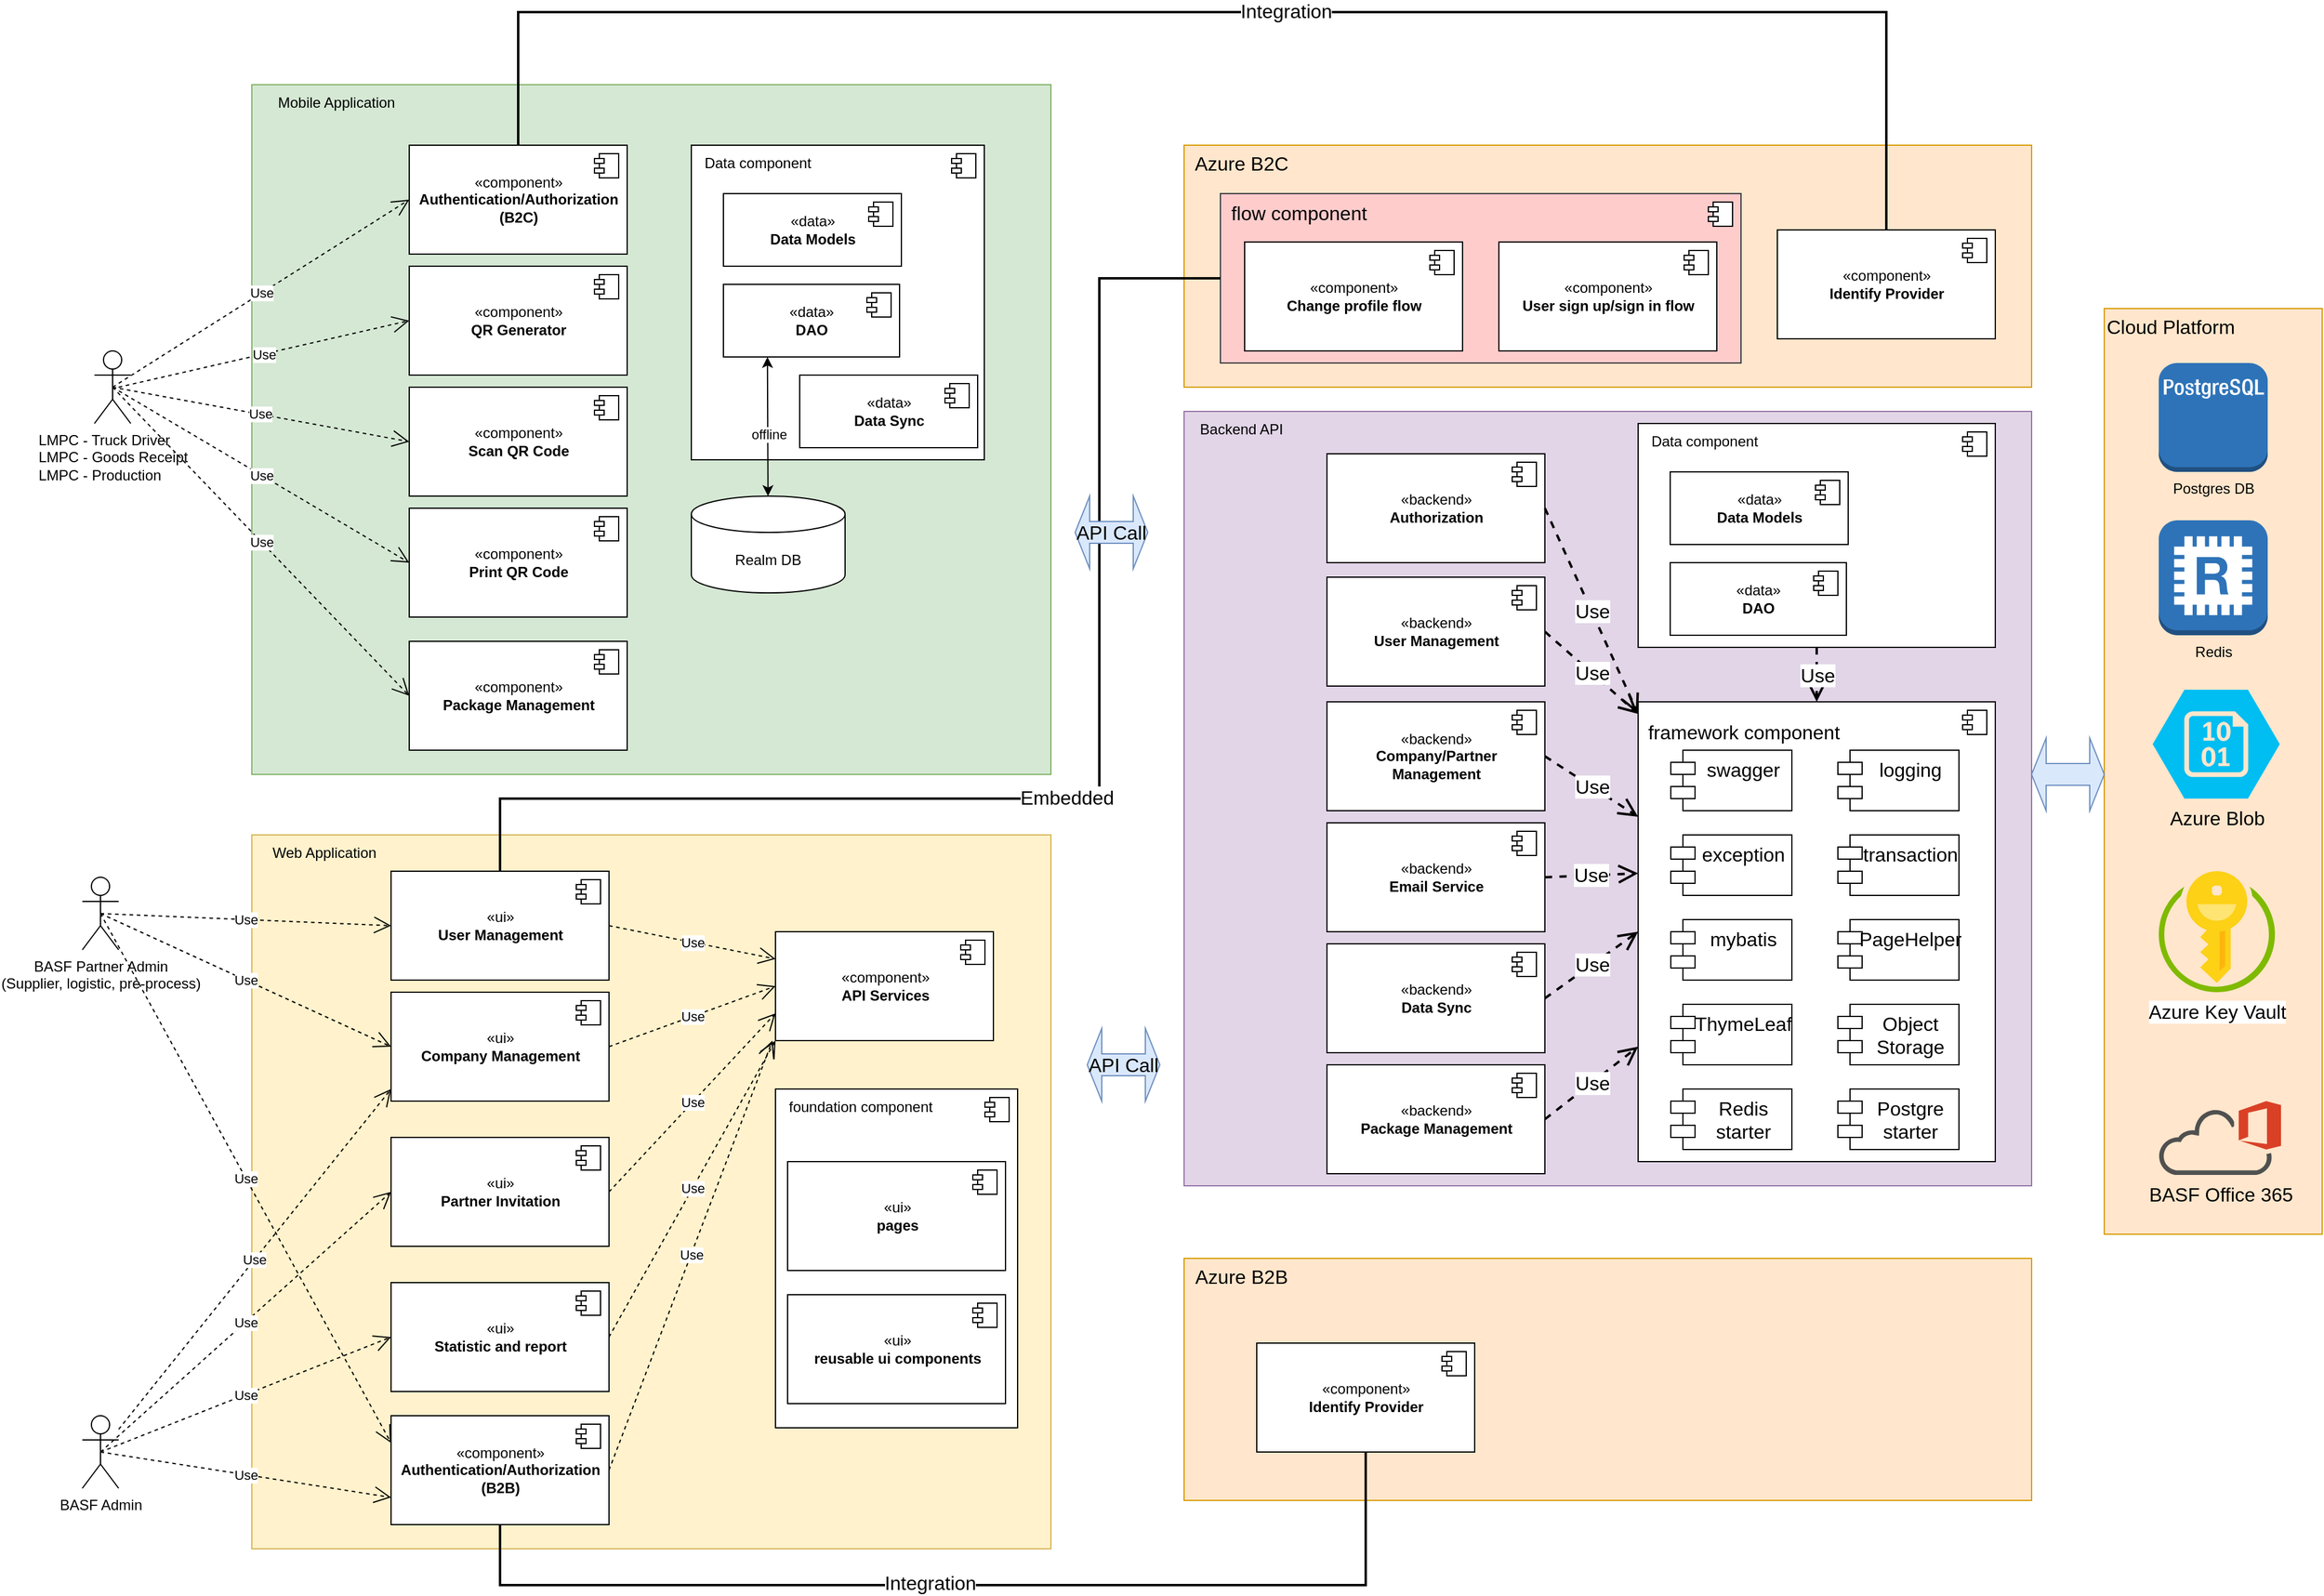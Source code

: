 <mxfile version="21.6.9" type="github">
  <diagram id="KEHP5pmjJlhnKJyXC9Jy" name="Page-1">
    <mxGraphModel dx="4148" dy="2202" grid="1" gridSize="10" guides="1" tooltips="1" connect="1" arrows="1" fold="1" page="1" pageScale="1" pageWidth="850" pageHeight="1100" math="0" shadow="0">
      <root>
        <mxCell id="0" />
        <mxCell id="1" parent="0" />
        <mxCell id="ztzkhqZgpPjDbpLTwm-F-112" value="" style="rounded=0;whiteSpace=wrap;html=1;fillColor=#ffe6cc;strokeColor=#d79b00;" parent="1" vertex="1">
          <mxGeometry x="50" y="-900" width="700" height="200" as="geometry" />
        </mxCell>
        <mxCell id="ztzkhqZgpPjDbpLTwm-F-166" value="" style="html=1;dropTarget=0;fontSize=16;fillColor=#ffcccc;strokeColor=#36393d;" parent="1" vertex="1">
          <mxGeometry x="80" y="-860" width="430" height="140" as="geometry" />
        </mxCell>
        <mxCell id="ztzkhqZgpPjDbpLTwm-F-167" value="" style="shape=module;jettyWidth=8;jettyHeight=4;fontSize=16;" parent="ztzkhqZgpPjDbpLTwm-F-166" vertex="1">
          <mxGeometry x="1" width="20" height="20" relative="1" as="geometry">
            <mxPoint x="-27" y="7" as="offset" />
          </mxGeometry>
        </mxCell>
        <mxCell id="ztzkhqZgpPjDbpLTwm-F-27" value="" style="rounded=0;whiteSpace=wrap;html=1;fillColor=#fff2cc;strokeColor=#d6b656;" parent="1" vertex="1">
          <mxGeometry x="-720" y="-330" width="660" height="590" as="geometry" />
        </mxCell>
        <mxCell id="ztzkhqZgpPjDbpLTwm-F-1" value="BASF Partner Admin&lt;br&gt;(Supplier, logistic, pre-process)" style="shape=umlActor;verticalLabelPosition=bottom;verticalAlign=top;html=1;outlineConnect=0;" parent="1" vertex="1">
          <mxGeometry x="-860" y="-295" width="30" height="60" as="geometry" />
        </mxCell>
        <mxCell id="ztzkhqZgpPjDbpLTwm-F-2" value="BASF Admin" style="shape=umlActor;verticalLabelPosition=bottom;verticalAlign=top;html=1;outlineConnect=0;" parent="1" vertex="1">
          <mxGeometry x="-860" y="150" width="30" height="60" as="geometry" />
        </mxCell>
        <mxCell id="ztzkhqZgpPjDbpLTwm-F-13" value="Use" style="endArrow=open;endSize=12;dashed=1;html=1;rounded=0;entryX=0;entryY=0.25;entryDx=0;entryDy=0;exitX=0.5;exitY=0.5;exitDx=0;exitDy=0;exitPerimeter=0;" parent="1" source="ztzkhqZgpPjDbpLTwm-F-1" target="ztzkhqZgpPjDbpLTwm-F-9" edge="1">
          <mxGeometry width="160" relative="1" as="geometry">
            <mxPoint x="-810" y="-10" as="sourcePoint" />
            <mxPoint x="-650" y="-10" as="targetPoint" />
          </mxGeometry>
        </mxCell>
        <mxCell id="ztzkhqZgpPjDbpLTwm-F-15" value="Use" style="endArrow=open;endSize=12;dashed=1;html=1;rounded=0;entryX=0;entryY=0.75;entryDx=0;entryDy=0;exitX=0.5;exitY=0.5;exitDx=0;exitDy=0;exitPerimeter=0;" parent="1" source="ztzkhqZgpPjDbpLTwm-F-2" target="ztzkhqZgpPjDbpLTwm-F-9" edge="1">
          <mxGeometry width="160" relative="1" as="geometry">
            <mxPoint x="-780" y="20" as="sourcePoint" />
            <mxPoint x="-575" y="162.5" as="targetPoint" />
          </mxGeometry>
        </mxCell>
        <mxCell id="ztzkhqZgpPjDbpLTwm-F-17" value="«ui»&lt;br&gt;&lt;b&gt;Company Management&lt;/b&gt;" style="html=1;dropTarget=0;" parent="1" vertex="1">
          <mxGeometry x="-605" y="-200" width="180" height="90" as="geometry" />
        </mxCell>
        <mxCell id="ztzkhqZgpPjDbpLTwm-F-18" value="" style="shape=module;jettyWidth=8;jettyHeight=4;" parent="ztzkhqZgpPjDbpLTwm-F-17" vertex="1">
          <mxGeometry x="1" width="20" height="20" relative="1" as="geometry">
            <mxPoint x="-27" y="7" as="offset" />
          </mxGeometry>
        </mxCell>
        <mxCell id="ztzkhqZgpPjDbpLTwm-F-19" value="«ui»&lt;br&gt;&lt;b&gt;User Management&lt;/b&gt;" style="html=1;dropTarget=0;" parent="1" vertex="1">
          <mxGeometry x="-605" y="-300" width="180" height="90" as="geometry" />
        </mxCell>
        <mxCell id="ztzkhqZgpPjDbpLTwm-F-20" value="" style="shape=module;jettyWidth=8;jettyHeight=4;" parent="ztzkhqZgpPjDbpLTwm-F-19" vertex="1">
          <mxGeometry x="1" width="20" height="20" relative="1" as="geometry">
            <mxPoint x="-27" y="7" as="offset" />
          </mxGeometry>
        </mxCell>
        <mxCell id="ztzkhqZgpPjDbpLTwm-F-21" value="«ui»&lt;br&gt;&lt;b&gt;Partner Invitation&lt;/b&gt;" style="html=1;dropTarget=0;" parent="1" vertex="1">
          <mxGeometry x="-605" y="-80" width="180" height="90" as="geometry" />
        </mxCell>
        <mxCell id="ztzkhqZgpPjDbpLTwm-F-22" value="" style="shape=module;jettyWidth=8;jettyHeight=4;" parent="ztzkhqZgpPjDbpLTwm-F-21" vertex="1">
          <mxGeometry x="1" width="20" height="20" relative="1" as="geometry">
            <mxPoint x="-27" y="7" as="offset" />
          </mxGeometry>
        </mxCell>
        <mxCell id="ztzkhqZgpPjDbpLTwm-F-23" value="«ui»&lt;br&gt;&lt;b&gt;Statistic and report&lt;/b&gt;" style="html=1;dropTarget=0;" parent="1" vertex="1">
          <mxGeometry x="-605" y="40" width="180" height="90" as="geometry" />
        </mxCell>
        <mxCell id="ztzkhqZgpPjDbpLTwm-F-24" value="" style="shape=module;jettyWidth=8;jettyHeight=4;" parent="ztzkhqZgpPjDbpLTwm-F-23" vertex="1">
          <mxGeometry x="1" width="20" height="20" relative="1" as="geometry">
            <mxPoint x="-27" y="7" as="offset" />
          </mxGeometry>
        </mxCell>
        <mxCell id="ztzkhqZgpPjDbpLTwm-F-28" value="«component»&lt;br&gt;&lt;b&gt;API Services&lt;/b&gt;" style="html=1;dropTarget=0;" parent="1" vertex="1">
          <mxGeometry x="-287.5" y="-250" width="180" height="90" as="geometry" />
        </mxCell>
        <mxCell id="ztzkhqZgpPjDbpLTwm-F-29" value="" style="shape=module;jettyWidth=8;jettyHeight=4;" parent="ztzkhqZgpPjDbpLTwm-F-28" vertex="1">
          <mxGeometry x="1" width="20" height="20" relative="1" as="geometry">
            <mxPoint x="-27" y="7" as="offset" />
          </mxGeometry>
        </mxCell>
        <mxCell id="ztzkhqZgpPjDbpLTwm-F-33" value="Use" style="endArrow=open;endSize=12;dashed=1;html=1;rounded=0;exitX=1;exitY=0.5;exitDx=0;exitDy=0;entryX=0;entryY=0.5;entryDx=0;entryDy=0;" parent="1" source="ztzkhqZgpPjDbpLTwm-F-17" target="ztzkhqZgpPjDbpLTwm-F-28" edge="1">
          <mxGeometry width="160" relative="1" as="geometry">
            <mxPoint x="-210" y="-50" as="sourcePoint" />
            <mxPoint x="-50" y="-50" as="targetPoint" />
          </mxGeometry>
        </mxCell>
        <mxCell id="ztzkhqZgpPjDbpLTwm-F-34" value="Use" style="endArrow=open;endSize=12;dashed=1;html=1;rounded=0;entryX=0;entryY=0.25;entryDx=0;entryDy=0;exitX=1;exitY=0.5;exitDx=0;exitDy=0;" parent="1" source="ztzkhqZgpPjDbpLTwm-F-19" target="ztzkhqZgpPjDbpLTwm-F-28" edge="1">
          <mxGeometry width="160" relative="1" as="geometry">
            <mxPoint x="-270" y="-60" as="sourcePoint" />
            <mxPoint x="-110" y="-60" as="targetPoint" />
          </mxGeometry>
        </mxCell>
        <mxCell id="ztzkhqZgpPjDbpLTwm-F-35" value="Use" style="endArrow=open;endSize=12;dashed=1;html=1;rounded=0;entryX=0;entryY=0.75;entryDx=0;entryDy=0;exitX=1;exitY=0.5;exitDx=0;exitDy=0;" parent="1" source="ztzkhqZgpPjDbpLTwm-F-21" target="ztzkhqZgpPjDbpLTwm-F-28" edge="1">
          <mxGeometry width="160" relative="1" as="geometry">
            <mxPoint x="-210" y="-50" as="sourcePoint" />
            <mxPoint x="-50" y="-50" as="targetPoint" />
          </mxGeometry>
        </mxCell>
        <mxCell id="ztzkhqZgpPjDbpLTwm-F-36" value="Use" style="endArrow=open;endSize=12;dashed=1;html=1;rounded=0;entryX=0;entryY=1;entryDx=0;entryDy=0;exitX=1;exitY=0.5;exitDx=0;exitDy=0;" parent="1" source="ztzkhqZgpPjDbpLTwm-F-23" target="ztzkhqZgpPjDbpLTwm-F-28" edge="1">
          <mxGeometry width="160" relative="1" as="geometry">
            <mxPoint x="-210" y="-50" as="sourcePoint" />
            <mxPoint x="-50" y="-50" as="targetPoint" />
          </mxGeometry>
        </mxCell>
        <mxCell id="ztzkhqZgpPjDbpLTwm-F-37" value="Use" style="endArrow=open;endSize=12;dashed=1;html=1;rounded=0;entryX=0;entryY=0.5;entryDx=0;entryDy=0;exitX=0.5;exitY=0.5;exitDx=0;exitDy=0;exitPerimeter=0;" parent="1" source="ztzkhqZgpPjDbpLTwm-F-1" target="ztzkhqZgpPjDbpLTwm-F-17" edge="1">
          <mxGeometry width="160" relative="1" as="geometry">
            <mxPoint x="-400" y="-50" as="sourcePoint" />
            <mxPoint x="-240" y="-50" as="targetPoint" />
          </mxGeometry>
        </mxCell>
        <mxCell id="ztzkhqZgpPjDbpLTwm-F-38" value="Use" style="endArrow=open;endSize=12;dashed=1;html=1;rounded=0;entryX=0;entryY=0.5;entryDx=0;entryDy=0;exitX=0.5;exitY=0.5;exitDx=0;exitDy=0;exitPerimeter=0;" parent="1" source="ztzkhqZgpPjDbpLTwm-F-1" target="ztzkhqZgpPjDbpLTwm-F-19" edge="1">
          <mxGeometry width="160" relative="1" as="geometry">
            <mxPoint x="-400" y="-50" as="sourcePoint" />
            <mxPoint x="-240" y="-50" as="targetPoint" />
          </mxGeometry>
        </mxCell>
        <mxCell id="ztzkhqZgpPjDbpLTwm-F-39" value="Use" style="endArrow=open;endSize=12;dashed=1;html=1;rounded=0;entryX=0;entryY=0.889;entryDx=0;entryDy=0;entryPerimeter=0;" parent="1" source="ztzkhqZgpPjDbpLTwm-F-2" target="ztzkhqZgpPjDbpLTwm-F-17" edge="1">
          <mxGeometry width="160" relative="1" as="geometry">
            <mxPoint x="-400" y="-50" as="sourcePoint" />
            <mxPoint x="-240" y="-50" as="targetPoint" />
          </mxGeometry>
        </mxCell>
        <mxCell id="ztzkhqZgpPjDbpLTwm-F-41" value="Use" style="endArrow=open;endSize=12;dashed=1;html=1;rounded=0;entryX=0;entryY=0.5;entryDx=0;entryDy=0;exitX=0.5;exitY=0.5;exitDx=0;exitDy=0;exitPerimeter=0;" parent="1" source="ztzkhqZgpPjDbpLTwm-F-2" target="ztzkhqZgpPjDbpLTwm-F-21" edge="1">
          <mxGeometry width="160" relative="1" as="geometry">
            <mxPoint x="-400" y="-50" as="sourcePoint" />
            <mxPoint x="-240" y="-50" as="targetPoint" />
          </mxGeometry>
        </mxCell>
        <mxCell id="ztzkhqZgpPjDbpLTwm-F-42" value="Use" style="endArrow=open;endSize=12;dashed=1;html=1;rounded=0;entryX=0;entryY=0.5;entryDx=0;entryDy=0;exitX=0.5;exitY=0.5;exitDx=0;exitDy=0;exitPerimeter=0;" parent="1" source="ztzkhqZgpPjDbpLTwm-F-2" target="ztzkhqZgpPjDbpLTwm-F-23" edge="1">
          <mxGeometry width="160" relative="1" as="geometry">
            <mxPoint x="-400" y="-50" as="sourcePoint" />
            <mxPoint x="-240" y="-50" as="targetPoint" />
          </mxGeometry>
        </mxCell>
        <mxCell id="ztzkhqZgpPjDbpLTwm-F-43" value="Web Application" style="text;html=1;strokeColor=none;fillColor=none;align=center;verticalAlign=middle;whiteSpace=wrap;rounded=0;" parent="1" vertex="1">
          <mxGeometry x="-720" y="-330" width="120" height="30" as="geometry" />
        </mxCell>
        <mxCell id="ztzkhqZgpPjDbpLTwm-F-9" value="«component»&lt;br&gt;&lt;b&gt;Authentication/Authorization&lt;br&gt;(B2B)&lt;br&gt;&lt;/b&gt;" style="html=1;dropTarget=0;" parent="1" vertex="1">
          <mxGeometry x="-605" y="150" width="180" height="90" as="geometry" />
        </mxCell>
        <mxCell id="ztzkhqZgpPjDbpLTwm-F-10" value="" style="shape=module;jettyWidth=8;jettyHeight=4;" parent="ztzkhqZgpPjDbpLTwm-F-9" vertex="1">
          <mxGeometry x="1" width="20" height="20" relative="1" as="geometry">
            <mxPoint x="-27" y="7" as="offset" />
          </mxGeometry>
        </mxCell>
        <mxCell id="ztzkhqZgpPjDbpLTwm-F-46" value="Use" style="endArrow=open;endSize=12;dashed=1;html=1;rounded=0;exitX=1;exitY=0.5;exitDx=0;exitDy=0;" parent="1" source="ztzkhqZgpPjDbpLTwm-F-9" edge="1">
          <mxGeometry width="160" relative="1" as="geometry">
            <mxPoint x="-405" y="-125" as="sourcePoint" />
            <mxPoint x="-290" y="-160" as="targetPoint" />
          </mxGeometry>
        </mxCell>
        <mxCell id="ztzkhqZgpPjDbpLTwm-F-47" value="" style="html=1;dropTarget=0;" parent="1" vertex="1">
          <mxGeometry x="-287.5" y="-120" width="200" height="280" as="geometry" />
        </mxCell>
        <mxCell id="ztzkhqZgpPjDbpLTwm-F-48" value="" style="shape=module;jettyWidth=8;jettyHeight=4;" parent="ztzkhqZgpPjDbpLTwm-F-47" vertex="1">
          <mxGeometry x="1" width="20" height="20" relative="1" as="geometry">
            <mxPoint x="-27" y="7" as="offset" />
          </mxGeometry>
        </mxCell>
        <mxCell id="ztzkhqZgpPjDbpLTwm-F-51" value="«ui»&lt;br&gt;&lt;b&gt;pages&lt;/b&gt;" style="html=1;dropTarget=0;" parent="1" vertex="1">
          <mxGeometry x="-277.5" y="-60" width="180" height="90" as="geometry" />
        </mxCell>
        <mxCell id="ztzkhqZgpPjDbpLTwm-F-52" value="" style="shape=module;jettyWidth=8;jettyHeight=4;" parent="ztzkhqZgpPjDbpLTwm-F-51" vertex="1">
          <mxGeometry x="1" width="20" height="20" relative="1" as="geometry">
            <mxPoint x="-27" y="7" as="offset" />
          </mxGeometry>
        </mxCell>
        <mxCell id="ztzkhqZgpPjDbpLTwm-F-53" value="«ui»&lt;br&gt;&lt;b&gt;reusable ui components&lt;/b&gt;" style="html=1;dropTarget=0;" parent="1" vertex="1">
          <mxGeometry x="-277.5" y="50" width="180" height="90" as="geometry" />
        </mxCell>
        <mxCell id="ztzkhqZgpPjDbpLTwm-F-54" value="" style="shape=module;jettyWidth=8;jettyHeight=4;" parent="ztzkhqZgpPjDbpLTwm-F-53" vertex="1">
          <mxGeometry x="1" width="20" height="20" relative="1" as="geometry">
            <mxPoint x="-27" y="7" as="offset" />
          </mxGeometry>
        </mxCell>
        <mxCell id="ztzkhqZgpPjDbpLTwm-F-55" value="&lt;div style=&quot;border-color: var(--border-color); text-align: left;&quot;&gt;LMPC - Truck Driver&lt;/div&gt;&lt;div style=&quot;border-color: var(--border-color); text-align: left;&quot;&gt;LMPC - Goods Receipt&lt;/div&gt;&lt;div style=&quot;border-color: var(--border-color); text-align: left;&quot;&gt;LMPC - Production&lt;/div&gt;" style="shape=umlActor;verticalLabelPosition=bottom;verticalAlign=top;html=1;" parent="1" vertex="1">
          <mxGeometry x="-850" y="-730" width="30" height="60" as="geometry" />
        </mxCell>
        <mxCell id="ztzkhqZgpPjDbpLTwm-F-56" value="" style="rounded=0;whiteSpace=wrap;html=1;fillColor=#d5e8d4;strokeColor=#82b366;" parent="1" vertex="1">
          <mxGeometry x="-720" y="-950" width="660" height="570" as="geometry" />
        </mxCell>
        <mxCell id="ztzkhqZgpPjDbpLTwm-F-57" value="Mobile Application" style="text;html=1;strokeColor=none;fillColor=none;align=center;verticalAlign=middle;whiteSpace=wrap;rounded=0;" parent="1" vertex="1">
          <mxGeometry x="-710" y="-950" width="120" height="30" as="geometry" />
        </mxCell>
        <mxCell id="ztzkhqZgpPjDbpLTwm-F-60" value="«component»&lt;br&gt;&lt;b&gt;Authentication/Authorization&lt;br&gt;(B2C)&lt;br&gt;&lt;/b&gt;" style="html=1;dropTarget=0;" parent="1" vertex="1">
          <mxGeometry x="-590" y="-900" width="180" height="90" as="geometry" />
        </mxCell>
        <mxCell id="ztzkhqZgpPjDbpLTwm-F-61" value="" style="shape=module;jettyWidth=8;jettyHeight=4;" parent="ztzkhqZgpPjDbpLTwm-F-60" vertex="1">
          <mxGeometry x="1" width="20" height="20" relative="1" as="geometry">
            <mxPoint x="-27" y="7" as="offset" />
          </mxGeometry>
        </mxCell>
        <mxCell id="ztzkhqZgpPjDbpLTwm-F-62" value="«component»&lt;br&gt;&lt;b&gt;QR Generator&lt;/b&gt;" style="html=1;dropTarget=0;" parent="1" vertex="1">
          <mxGeometry x="-590" y="-800" width="180" height="90" as="geometry" />
        </mxCell>
        <mxCell id="ztzkhqZgpPjDbpLTwm-F-63" value="" style="shape=module;jettyWidth=8;jettyHeight=4;" parent="ztzkhqZgpPjDbpLTwm-F-62" vertex="1">
          <mxGeometry x="1" width="20" height="20" relative="1" as="geometry">
            <mxPoint x="-27" y="7" as="offset" />
          </mxGeometry>
        </mxCell>
        <mxCell id="ztzkhqZgpPjDbpLTwm-F-64" value="«component»&lt;br&gt;&lt;b&gt;Scan QR Code&lt;/b&gt;" style="html=1;dropTarget=0;" parent="1" vertex="1">
          <mxGeometry x="-590" y="-700" width="180" height="90" as="geometry" />
        </mxCell>
        <mxCell id="ztzkhqZgpPjDbpLTwm-F-65" value="" style="shape=module;jettyWidth=8;jettyHeight=4;" parent="ztzkhqZgpPjDbpLTwm-F-64" vertex="1">
          <mxGeometry x="1" width="20" height="20" relative="1" as="geometry">
            <mxPoint x="-27" y="7" as="offset" />
          </mxGeometry>
        </mxCell>
        <mxCell id="ztzkhqZgpPjDbpLTwm-F-66" value="«component»&lt;br&gt;&lt;b&gt;Print QR Code&lt;/b&gt;" style="html=1;dropTarget=0;" parent="1" vertex="1">
          <mxGeometry x="-590" y="-600" width="180" height="90" as="geometry" />
        </mxCell>
        <mxCell id="ztzkhqZgpPjDbpLTwm-F-67" value="" style="shape=module;jettyWidth=8;jettyHeight=4;" parent="ztzkhqZgpPjDbpLTwm-F-66" vertex="1">
          <mxGeometry x="1" width="20" height="20" relative="1" as="geometry">
            <mxPoint x="-27" y="7" as="offset" />
          </mxGeometry>
        </mxCell>
        <mxCell id="ztzkhqZgpPjDbpLTwm-F-68" value="" style="html=1;dropTarget=0;" parent="1" vertex="1">
          <mxGeometry x="-357" y="-900" width="242" height="260" as="geometry" />
        </mxCell>
        <mxCell id="ztzkhqZgpPjDbpLTwm-F-69" value="" style="shape=module;jettyWidth=8;jettyHeight=4;" parent="ztzkhqZgpPjDbpLTwm-F-68" vertex="1">
          <mxGeometry x="1" width="20" height="20" relative="1" as="geometry">
            <mxPoint x="-27" y="7" as="offset" />
          </mxGeometry>
        </mxCell>
        <mxCell id="ztzkhqZgpPjDbpLTwm-F-70" value="«data»&lt;br&gt;&lt;b&gt;Data Models&lt;/b&gt;" style="html=1;dropTarget=0;" parent="1" vertex="1">
          <mxGeometry x="-330.5" y="-860" width="147" height="60" as="geometry" />
        </mxCell>
        <mxCell id="ztzkhqZgpPjDbpLTwm-F-71" value="" style="shape=module;jettyWidth=8;jettyHeight=4;" parent="ztzkhqZgpPjDbpLTwm-F-70" vertex="1">
          <mxGeometry x="1" width="20" height="20" relative="1" as="geometry">
            <mxPoint x="-27" y="7" as="offset" />
          </mxGeometry>
        </mxCell>
        <mxCell id="ztzkhqZgpPjDbpLTwm-F-72" value="«data»&lt;br&gt;&lt;b&gt;DAO&lt;/b&gt;" style="html=1;dropTarget=0;" parent="1" vertex="1">
          <mxGeometry x="-330.5" y="-785" width="145.5" height="60" as="geometry" />
        </mxCell>
        <mxCell id="ztzkhqZgpPjDbpLTwm-F-73" value="" style="shape=module;jettyWidth=8;jettyHeight=4;" parent="ztzkhqZgpPjDbpLTwm-F-72" vertex="1">
          <mxGeometry x="1" width="20" height="20" relative="1" as="geometry">
            <mxPoint x="-27" y="7" as="offset" />
          </mxGeometry>
        </mxCell>
        <mxCell id="ztzkhqZgpPjDbpLTwm-F-74" value="Data component" style="text;html=1;strokeColor=none;fillColor=none;align=center;verticalAlign=middle;whiteSpace=wrap;rounded=0;" parent="1" vertex="1">
          <mxGeometry x="-357" y="-900" width="110" height="30" as="geometry" />
        </mxCell>
        <mxCell id="ztzkhqZgpPjDbpLTwm-F-75" value="Use" style="endArrow=open;endSize=12;dashed=1;html=1;rounded=0;entryX=0;entryY=0.5;entryDx=0;entryDy=0;exitX=0.5;exitY=0.5;exitDx=0;exitDy=0;exitPerimeter=0;" parent="1" source="ztzkhqZgpPjDbpLTwm-F-55" target="ztzkhqZgpPjDbpLTwm-F-60" edge="1">
          <mxGeometry width="160" relative="1" as="geometry">
            <mxPoint x="-430" y="-590" as="sourcePoint" />
            <mxPoint x="-270" y="-590" as="targetPoint" />
          </mxGeometry>
        </mxCell>
        <mxCell id="ztzkhqZgpPjDbpLTwm-F-76" value="Use" style="endArrow=open;endSize=12;dashed=1;html=1;rounded=0;entryX=0;entryY=0.5;entryDx=0;entryDy=0;" parent="1" target="ztzkhqZgpPjDbpLTwm-F-62" edge="1">
          <mxGeometry width="160" relative="1" as="geometry">
            <mxPoint x="-830" y="-700" as="sourcePoint" />
            <mxPoint x="-580" y="-845" as="targetPoint" />
          </mxGeometry>
        </mxCell>
        <mxCell id="ztzkhqZgpPjDbpLTwm-F-77" value="Use" style="endArrow=open;endSize=12;dashed=1;html=1;rounded=0;entryX=0;entryY=0.5;entryDx=0;entryDy=0;exitX=0.5;exitY=0.5;exitDx=0;exitDy=0;exitPerimeter=0;" parent="1" source="ztzkhqZgpPjDbpLTwm-F-55" target="ztzkhqZgpPjDbpLTwm-F-64" edge="1">
          <mxGeometry width="160" relative="1" as="geometry">
            <mxPoint x="-815" y="-680" as="sourcePoint" />
            <mxPoint x="-570" y="-835" as="targetPoint" />
          </mxGeometry>
        </mxCell>
        <mxCell id="ztzkhqZgpPjDbpLTwm-F-78" value="Use" style="endArrow=open;endSize=12;dashed=1;html=1;rounded=0;entryX=0;entryY=0.5;entryDx=0;entryDy=0;exitX=0.5;exitY=0.5;exitDx=0;exitDy=0;exitPerimeter=0;" parent="1" source="ztzkhqZgpPjDbpLTwm-F-55" target="ztzkhqZgpPjDbpLTwm-F-66" edge="1">
          <mxGeometry width="160" relative="1" as="geometry">
            <mxPoint x="-805" y="-670" as="sourcePoint" />
            <mxPoint x="-560" y="-825" as="targetPoint" />
          </mxGeometry>
        </mxCell>
        <mxCell id="ztzkhqZgpPjDbpLTwm-F-79" value="Realm DB" style="shape=cylinder3;whiteSpace=wrap;html=1;boundedLbl=1;backgroundOutline=1;size=15;" parent="1" vertex="1">
          <mxGeometry x="-357" y="-610" width="127" height="80" as="geometry" />
        </mxCell>
        <mxCell id="ztzkhqZgpPjDbpLTwm-F-80" value="" style="endArrow=classic;startArrow=classic;html=1;rounded=0;entryX=0.25;entryY=1;entryDx=0;entryDy=0;" parent="1" source="ztzkhqZgpPjDbpLTwm-F-79" target="ztzkhqZgpPjDbpLTwm-F-72" edge="1">
          <mxGeometry width="50" height="50" relative="1" as="geometry">
            <mxPoint x="-270" y="-610" as="sourcePoint" />
            <mxPoint x="-220" y="-660" as="targetPoint" />
          </mxGeometry>
        </mxCell>
        <mxCell id="ztzkhqZgpPjDbpLTwm-F-81" value="offline" style="edgeLabel;html=1;align=center;verticalAlign=middle;resizable=0;points=[];" parent="ztzkhqZgpPjDbpLTwm-F-80" vertex="1" connectable="0">
          <mxGeometry x="-0.114" relative="1" as="geometry">
            <mxPoint x="1" as="offset" />
          </mxGeometry>
        </mxCell>
        <mxCell id="ztzkhqZgpPjDbpLTwm-F-85" value="«data»&lt;br&gt;&lt;b&gt;Data Sync&lt;/b&gt;" style="html=1;dropTarget=0;" parent="1" vertex="1">
          <mxGeometry x="-267.5" y="-710" width="147" height="60" as="geometry" />
        </mxCell>
        <mxCell id="ztzkhqZgpPjDbpLTwm-F-86" value="" style="shape=module;jettyWidth=8;jettyHeight=4;" parent="ztzkhqZgpPjDbpLTwm-F-85" vertex="1">
          <mxGeometry x="1" width="20" height="20" relative="1" as="geometry">
            <mxPoint x="-27" y="7" as="offset" />
          </mxGeometry>
        </mxCell>
        <mxCell id="ztzkhqZgpPjDbpLTwm-F-88" value="" style="rounded=0;whiteSpace=wrap;html=1;fillColor=#e1d5e7;strokeColor=#9673a6;" parent="1" vertex="1">
          <mxGeometry x="50" y="-680" width="700" height="640" as="geometry" />
        </mxCell>
        <mxCell id="ztzkhqZgpPjDbpLTwm-F-89" value="foundation component" style="text;html=1;strokeColor=none;fillColor=none;align=center;verticalAlign=middle;whiteSpace=wrap;rounded=0;" parent="1" vertex="1">
          <mxGeometry x="-287.5" y="-120" width="140" height="30" as="geometry" />
        </mxCell>
        <mxCell id="ztzkhqZgpPjDbpLTwm-F-90" value="«backend»&lt;br&gt;&lt;b&gt;Authorization&lt;/b&gt;" style="html=1;dropTarget=0;" parent="1" vertex="1">
          <mxGeometry x="168" y="-645" width="180" height="90" as="geometry" />
        </mxCell>
        <mxCell id="ztzkhqZgpPjDbpLTwm-F-91" value="" style="shape=module;jettyWidth=8;jettyHeight=4;" parent="ztzkhqZgpPjDbpLTwm-F-90" vertex="1">
          <mxGeometry x="1" width="20" height="20" relative="1" as="geometry">
            <mxPoint x="-27" y="7" as="offset" />
          </mxGeometry>
        </mxCell>
        <mxCell id="ztzkhqZgpPjDbpLTwm-F-92" value="«backend»&lt;br&gt;&lt;b&gt;User Management&lt;/b&gt;" style="html=1;dropTarget=0;" parent="1" vertex="1">
          <mxGeometry x="168" y="-543" width="180" height="90" as="geometry" />
        </mxCell>
        <mxCell id="ztzkhqZgpPjDbpLTwm-F-93" value="" style="shape=module;jettyWidth=8;jettyHeight=4;" parent="ztzkhqZgpPjDbpLTwm-F-92" vertex="1">
          <mxGeometry x="1" width="20" height="20" relative="1" as="geometry">
            <mxPoint x="-27" y="7" as="offset" />
          </mxGeometry>
        </mxCell>
        <mxCell id="ztzkhqZgpPjDbpLTwm-F-94" value="«backend»&lt;br&gt;&lt;b&gt;Company/Partner&lt;br&gt;Management&lt;/b&gt;" style="html=1;dropTarget=0;" parent="1" vertex="1">
          <mxGeometry x="168" y="-440" width="180" height="90" as="geometry" />
        </mxCell>
        <mxCell id="ztzkhqZgpPjDbpLTwm-F-95" value="" style="shape=module;jettyWidth=8;jettyHeight=4;" parent="ztzkhqZgpPjDbpLTwm-F-94" vertex="1">
          <mxGeometry x="1" width="20" height="20" relative="1" as="geometry">
            <mxPoint x="-27" y="7" as="offset" />
          </mxGeometry>
        </mxCell>
        <mxCell id="ztzkhqZgpPjDbpLTwm-F-96" value="«backend»&lt;br&gt;&lt;b&gt;Email Service&lt;/b&gt;" style="html=1;dropTarget=0;" parent="1" vertex="1">
          <mxGeometry x="168" y="-340" width="180" height="90" as="geometry" />
        </mxCell>
        <mxCell id="ztzkhqZgpPjDbpLTwm-F-97" value="" style="shape=module;jettyWidth=8;jettyHeight=4;" parent="ztzkhqZgpPjDbpLTwm-F-96" vertex="1">
          <mxGeometry x="1" width="20" height="20" relative="1" as="geometry">
            <mxPoint x="-27" y="7" as="offset" />
          </mxGeometry>
        </mxCell>
        <mxCell id="ztzkhqZgpPjDbpLTwm-F-98" value="«backend»&lt;br&gt;&lt;b&gt;Data Sync&lt;/b&gt;" style="html=1;dropTarget=0;" parent="1" vertex="1">
          <mxGeometry x="168" y="-240" width="180" height="90" as="geometry" />
        </mxCell>
        <mxCell id="ztzkhqZgpPjDbpLTwm-F-99" value="" style="shape=module;jettyWidth=8;jettyHeight=4;" parent="ztzkhqZgpPjDbpLTwm-F-98" vertex="1">
          <mxGeometry x="1" width="20" height="20" relative="1" as="geometry">
            <mxPoint x="-27" y="7" as="offset" />
          </mxGeometry>
        </mxCell>
        <mxCell id="ztzkhqZgpPjDbpLTwm-F-100" value="" style="html=1;dropTarget=0;" parent="1" vertex="1">
          <mxGeometry x="425" y="-670" width="295" height="185" as="geometry" />
        </mxCell>
        <mxCell id="ztzkhqZgpPjDbpLTwm-F-101" value="" style="shape=module;jettyWidth=8;jettyHeight=4;" parent="ztzkhqZgpPjDbpLTwm-F-100" vertex="1">
          <mxGeometry x="1" width="20" height="20" relative="1" as="geometry">
            <mxPoint x="-27" y="7" as="offset" />
          </mxGeometry>
        </mxCell>
        <mxCell id="ztzkhqZgpPjDbpLTwm-F-102" value="«data»&lt;br&gt;&lt;b&gt;Data Models&lt;/b&gt;" style="html=1;dropTarget=0;" parent="1" vertex="1">
          <mxGeometry x="451.5" y="-630" width="147" height="60" as="geometry" />
        </mxCell>
        <mxCell id="ztzkhqZgpPjDbpLTwm-F-103" value="" style="shape=module;jettyWidth=8;jettyHeight=4;" parent="ztzkhqZgpPjDbpLTwm-F-102" vertex="1">
          <mxGeometry x="1" width="20" height="20" relative="1" as="geometry">
            <mxPoint x="-27" y="7" as="offset" />
          </mxGeometry>
        </mxCell>
        <mxCell id="ztzkhqZgpPjDbpLTwm-F-104" value="«data»&lt;br&gt;&lt;b&gt;DAO&lt;/b&gt;" style="html=1;dropTarget=0;" parent="1" vertex="1">
          <mxGeometry x="451.5" y="-555" width="145.5" height="60" as="geometry" />
        </mxCell>
        <mxCell id="ztzkhqZgpPjDbpLTwm-F-105" value="" style="shape=module;jettyWidth=8;jettyHeight=4;" parent="ztzkhqZgpPjDbpLTwm-F-104" vertex="1">
          <mxGeometry x="1" width="20" height="20" relative="1" as="geometry">
            <mxPoint x="-27" y="7" as="offset" />
          </mxGeometry>
        </mxCell>
        <mxCell id="ztzkhqZgpPjDbpLTwm-F-106" value="Data component" style="text;html=1;strokeColor=none;fillColor=none;align=center;verticalAlign=middle;whiteSpace=wrap;rounded=0;" parent="1" vertex="1">
          <mxGeometry x="425" y="-670" width="110" height="30" as="geometry" />
        </mxCell>
        <mxCell id="ztzkhqZgpPjDbpLTwm-F-113" value="Backend API" style="text;html=1;strokeColor=none;fillColor=none;align=center;verticalAlign=middle;whiteSpace=wrap;rounded=0;" parent="1" vertex="1">
          <mxGeometry x="50" y="-680" width="95" height="30" as="geometry" />
        </mxCell>
        <mxCell id="ztzkhqZgpPjDbpLTwm-F-114" value="Azure B2C" style="text;html=1;strokeColor=none;fillColor=none;align=center;verticalAlign=middle;whiteSpace=wrap;rounded=0;fontSize=16;" parent="1" vertex="1">
          <mxGeometry x="50" y="-900" width="95" height="30" as="geometry" />
        </mxCell>
        <mxCell id="ztzkhqZgpPjDbpLTwm-F-115" value="«component»&lt;br&gt;&lt;b&gt;Identify Provider&lt;/b&gt;" style="html=1;dropTarget=0;" parent="1" vertex="1">
          <mxGeometry x="540" y="-830" width="180" height="90" as="geometry" />
        </mxCell>
        <mxCell id="ztzkhqZgpPjDbpLTwm-F-116" value="" style="shape=module;jettyWidth=8;jettyHeight=4;" parent="ztzkhqZgpPjDbpLTwm-F-115" vertex="1">
          <mxGeometry x="1" width="20" height="20" relative="1" as="geometry">
            <mxPoint x="-27" y="7" as="offset" />
          </mxGeometry>
        </mxCell>
        <mxCell id="ztzkhqZgpPjDbpLTwm-F-117" value="«component»&lt;br&gt;&lt;b&gt;User sign up/sign in flow&lt;/b&gt;" style="html=1;dropTarget=0;" parent="1" vertex="1">
          <mxGeometry x="310" y="-820" width="180" height="90" as="geometry" />
        </mxCell>
        <mxCell id="ztzkhqZgpPjDbpLTwm-F-118" value="" style="shape=module;jettyWidth=8;jettyHeight=4;" parent="ztzkhqZgpPjDbpLTwm-F-117" vertex="1">
          <mxGeometry x="1" width="20" height="20" relative="1" as="geometry">
            <mxPoint x="-27" y="7" as="offset" />
          </mxGeometry>
        </mxCell>
        <mxCell id="ztzkhqZgpPjDbpLTwm-F-119" value="«component»&lt;br&gt;&lt;b&gt;Change profile flow&lt;/b&gt;" style="html=1;dropTarget=0;" parent="1" vertex="1">
          <mxGeometry x="100" y="-820" width="180" height="90" as="geometry" />
        </mxCell>
        <mxCell id="ztzkhqZgpPjDbpLTwm-F-120" value="" style="shape=module;jettyWidth=8;jettyHeight=4;" parent="ztzkhqZgpPjDbpLTwm-F-119" vertex="1">
          <mxGeometry x="1" width="20" height="20" relative="1" as="geometry">
            <mxPoint x="-27" y="7" as="offset" />
          </mxGeometry>
        </mxCell>
        <mxCell id="ztzkhqZgpPjDbpLTwm-F-121" value="" style="rounded=0;whiteSpace=wrap;html=1;fillColor=#ffe6cc;strokeColor=#d79b00;" parent="1" vertex="1">
          <mxGeometry x="50" y="20" width="700" height="200" as="geometry" />
        </mxCell>
        <mxCell id="ztzkhqZgpPjDbpLTwm-F-122" value="Azure B2B" style="text;html=1;strokeColor=none;fillColor=none;align=center;verticalAlign=middle;whiteSpace=wrap;rounded=0;fontSize=16;" parent="1" vertex="1">
          <mxGeometry x="50" y="20" width="95" height="30" as="geometry" />
        </mxCell>
        <mxCell id="ztzkhqZgpPjDbpLTwm-F-123" value="«component»&lt;br&gt;&lt;b&gt;Identify Provider&lt;/b&gt;" style="html=1;dropTarget=0;" parent="1" vertex="1">
          <mxGeometry x="110" y="90" width="180" height="90" as="geometry" />
        </mxCell>
        <mxCell id="ztzkhqZgpPjDbpLTwm-F-124" value="" style="shape=module;jettyWidth=8;jettyHeight=4;" parent="ztzkhqZgpPjDbpLTwm-F-123" vertex="1">
          <mxGeometry x="1" width="20" height="20" relative="1" as="geometry">
            <mxPoint x="-27" y="7" as="offset" />
          </mxGeometry>
        </mxCell>
        <mxCell id="ztzkhqZgpPjDbpLTwm-F-126" value="" style="rounded=0;whiteSpace=wrap;html=1;fillColor=#ffe6cc;strokeColor=#d79b00;" parent="1" vertex="1">
          <mxGeometry x="810" y="-765" width="180" height="765" as="geometry" />
        </mxCell>
        <mxCell id="ztzkhqZgpPjDbpLTwm-F-127" value="Cloud Platform" style="text;html=1;strokeColor=none;fillColor=none;align=center;verticalAlign=middle;whiteSpace=wrap;rounded=0;fontSize=16;" parent="1" vertex="1">
          <mxGeometry x="810" y="-765" width="110" height="30" as="geometry" />
        </mxCell>
        <mxCell id="ztzkhqZgpPjDbpLTwm-F-128" value="Postgres DB" style="outlineConnect=0;dashed=0;verticalLabelPosition=bottom;verticalAlign=top;align=center;html=1;shape=mxgraph.aws3.postgre_sql_instance;fillColor=#2E73B8;gradientColor=none;" parent="1" vertex="1">
          <mxGeometry x="855" y="-720" width="90" height="90" as="geometry" />
        </mxCell>
        <mxCell id="ztzkhqZgpPjDbpLTwm-F-129" value="Redis" style="outlineConnect=0;dashed=0;verticalLabelPosition=bottom;verticalAlign=top;align=center;html=1;shape=mxgraph.aws3.redis;fillColor=#2E73B8;gradientColor=none;" parent="1" vertex="1">
          <mxGeometry x="855" y="-590" width="90" height="95" as="geometry" />
        </mxCell>
        <mxCell id="ztzkhqZgpPjDbpLTwm-F-130" value="«backend»&lt;br&gt;&lt;b&gt;Package Management&lt;/b&gt;" style="html=1;dropTarget=0;" parent="1" vertex="1">
          <mxGeometry x="168" y="-140" width="180" height="90" as="geometry" />
        </mxCell>
        <mxCell id="ztzkhqZgpPjDbpLTwm-F-131" value="" style="shape=module;jettyWidth=8;jettyHeight=4;" parent="ztzkhqZgpPjDbpLTwm-F-130" vertex="1">
          <mxGeometry x="1" width="20" height="20" relative="1" as="geometry">
            <mxPoint x="-27" y="7" as="offset" />
          </mxGeometry>
        </mxCell>
        <mxCell id="ztzkhqZgpPjDbpLTwm-F-134" value="«component»&lt;br&gt;&lt;b&gt;Package Management&lt;/b&gt;" style="html=1;dropTarget=0;" parent="1" vertex="1">
          <mxGeometry x="-590" y="-490" width="180" height="90" as="geometry" />
        </mxCell>
        <mxCell id="ztzkhqZgpPjDbpLTwm-F-135" value="" style="shape=module;jettyWidth=8;jettyHeight=4;" parent="ztzkhqZgpPjDbpLTwm-F-134" vertex="1">
          <mxGeometry x="1" width="20" height="20" relative="1" as="geometry">
            <mxPoint x="-27" y="7" as="offset" />
          </mxGeometry>
        </mxCell>
        <mxCell id="ztzkhqZgpPjDbpLTwm-F-136" value="Use" style="endArrow=open;endSize=12;dashed=1;html=1;rounded=0;entryX=0;entryY=0.5;entryDx=0;entryDy=0;exitX=0.5;exitY=0.5;exitDx=0;exitDy=0;exitPerimeter=0;" parent="1" source="ztzkhqZgpPjDbpLTwm-F-55" target="ztzkhqZgpPjDbpLTwm-F-134" edge="1">
          <mxGeometry width="160" relative="1" as="geometry">
            <mxPoint x="-825" y="-690" as="sourcePoint" />
            <mxPoint x="-580" y="-545" as="targetPoint" />
          </mxGeometry>
        </mxCell>
        <mxCell id="ztzkhqZgpPjDbpLTwm-F-137" value="" style="endArrow=none;html=1;rounded=0;entryX=0.5;entryY=0;entryDx=0;entryDy=0;exitX=0.5;exitY=0;exitDx=0;exitDy=0;strokeWidth=2;" parent="1" source="ztzkhqZgpPjDbpLTwm-F-60" target="ztzkhqZgpPjDbpLTwm-F-115" edge="1">
          <mxGeometry width="50" height="50" relative="1" as="geometry">
            <mxPoint x="-180" y="-670" as="sourcePoint" />
            <mxPoint x="-130" y="-720" as="targetPoint" />
            <Array as="points">
              <mxPoint x="-500" y="-1010" />
              <mxPoint x="630" y="-1010" />
            </Array>
          </mxGeometry>
        </mxCell>
        <mxCell id="ztzkhqZgpPjDbpLTwm-F-138" value="&lt;font style=&quot;font-size: 16px;&quot;&gt;Integration&lt;/font&gt;" style="edgeLabel;html=1;align=center;verticalAlign=middle;resizable=0;points=[];" parent="ztzkhqZgpPjDbpLTwm-F-137" vertex="1" connectable="0">
          <mxGeometry x="0.047" y="1" relative="1" as="geometry">
            <mxPoint as="offset" />
          </mxGeometry>
        </mxCell>
        <mxCell id="ztzkhqZgpPjDbpLTwm-F-139" value="" style="endArrow=none;html=1;rounded=0;strokeWidth=2;fontSize=16;exitX=0.5;exitY=0;exitDx=0;exitDy=0;entryX=0;entryY=0.5;entryDx=0;entryDy=0;" parent="1" source="ztzkhqZgpPjDbpLTwm-F-19" target="ztzkhqZgpPjDbpLTwm-F-166" edge="1">
          <mxGeometry width="50" height="50" relative="1" as="geometry">
            <mxPoint x="-210" y="-360" as="sourcePoint" />
            <mxPoint x="-160" y="-410" as="targetPoint" />
            <Array as="points">
              <mxPoint x="-515" y="-360" />
              <mxPoint x="-20" y="-360" />
              <mxPoint x="-20" y="-790" />
            </Array>
          </mxGeometry>
        </mxCell>
        <mxCell id="ztzkhqZgpPjDbpLTwm-F-140" value="Embedded" style="edgeLabel;html=1;align=center;verticalAlign=middle;resizable=0;points=[];fontSize=16;" parent="ztzkhqZgpPjDbpLTwm-F-139" vertex="1" connectable="0">
          <mxGeometry x="-0.028" y="1" relative="1" as="geometry">
            <mxPoint as="offset" />
          </mxGeometry>
        </mxCell>
        <mxCell id="ztzkhqZgpPjDbpLTwm-F-141" value="" style="endArrow=none;html=1;rounded=0;strokeWidth=2;fontSize=16;entryX=0.5;entryY=1;entryDx=0;entryDy=0;exitX=0.5;exitY=1;exitDx=0;exitDy=0;" parent="1" source="ztzkhqZgpPjDbpLTwm-F-9" target="ztzkhqZgpPjDbpLTwm-F-123" edge="1">
          <mxGeometry width="50" height="50" relative="1" as="geometry">
            <mxPoint x="-500" y="430" as="sourcePoint" />
            <mxPoint x="-450" y="380" as="targetPoint" />
            <Array as="points">
              <mxPoint x="-515" y="290" />
              <mxPoint x="200" y="290" />
            </Array>
          </mxGeometry>
        </mxCell>
        <mxCell id="ztzkhqZgpPjDbpLTwm-F-162" value="Integration" style="edgeLabel;html=1;align=center;verticalAlign=middle;resizable=0;points=[];fontSize=16;" parent="ztzkhqZgpPjDbpLTwm-F-141" vertex="1" connectable="0">
          <mxGeometry x="-0.075" y="2" relative="1" as="geometry">
            <mxPoint as="offset" />
          </mxGeometry>
        </mxCell>
        <mxCell id="ztzkhqZgpPjDbpLTwm-F-142" value="" style="html=1;dropTarget=0;fontSize=16;" parent="1" vertex="1">
          <mxGeometry x="425" y="-440" width="295" height="380" as="geometry" />
        </mxCell>
        <mxCell id="ztzkhqZgpPjDbpLTwm-F-143" value="" style="shape=module;jettyWidth=8;jettyHeight=4;fontSize=16;" parent="ztzkhqZgpPjDbpLTwm-F-142" vertex="1">
          <mxGeometry x="1" width="20" height="20" relative="1" as="geometry">
            <mxPoint x="-27" y="7" as="offset" />
          </mxGeometry>
        </mxCell>
        <mxCell id="ztzkhqZgpPjDbpLTwm-F-144" value="framework component" style="text;html=1;strokeColor=none;fillColor=none;align=center;verticalAlign=middle;whiteSpace=wrap;rounded=0;fontSize=16;" parent="1" vertex="1">
          <mxGeometry x="425" y="-430" width="175" height="30" as="geometry" />
        </mxCell>
        <mxCell id="ztzkhqZgpPjDbpLTwm-F-145" value="swagger" style="shape=module;align=left;spacingLeft=20;align=center;verticalAlign=top;fontSize=16;" parent="1" vertex="1">
          <mxGeometry x="452" y="-400" width="100" height="50" as="geometry" />
        </mxCell>
        <mxCell id="ztzkhqZgpPjDbpLTwm-F-146" value="logging" style="shape=module;align=left;spacingLeft=20;align=center;verticalAlign=top;fontSize=16;" parent="1" vertex="1">
          <mxGeometry x="590" y="-400" width="100" height="50" as="geometry" />
        </mxCell>
        <mxCell id="ztzkhqZgpPjDbpLTwm-F-147" value="exception" style="shape=module;align=left;spacingLeft=20;align=center;verticalAlign=top;fontSize=16;" parent="1" vertex="1">
          <mxGeometry x="452" y="-330" width="100" height="50" as="geometry" />
        </mxCell>
        <mxCell id="ztzkhqZgpPjDbpLTwm-F-148" value="transaction" style="shape=module;align=left;spacingLeft=20;align=center;verticalAlign=top;fontSize=16;" parent="1" vertex="1">
          <mxGeometry x="590" y="-330" width="100" height="50" as="geometry" />
        </mxCell>
        <mxCell id="ztzkhqZgpPjDbpLTwm-F-149" value="mybatis" style="shape=module;align=left;spacingLeft=20;align=center;verticalAlign=top;fontSize=16;" parent="1" vertex="1">
          <mxGeometry x="452" y="-260" width="100" height="50" as="geometry" />
        </mxCell>
        <mxCell id="ztzkhqZgpPjDbpLTwm-F-150" value="PageHelper" style="shape=module;align=left;spacingLeft=20;align=center;verticalAlign=top;fontSize=16;" parent="1" vertex="1">
          <mxGeometry x="590" y="-260" width="100" height="50" as="geometry" />
        </mxCell>
        <mxCell id="ztzkhqZgpPjDbpLTwm-F-151" value="ThymeLeaf" style="shape=module;align=left;spacingLeft=20;align=center;verticalAlign=top;fontSize=16;" parent="1" vertex="1">
          <mxGeometry x="452" y="-190" width="100" height="50" as="geometry" />
        </mxCell>
        <mxCell id="ztzkhqZgpPjDbpLTwm-F-152" value="Object &#xa;Storage" style="shape=module;align=left;spacingLeft=20;align=center;verticalAlign=top;fontSize=16;" parent="1" vertex="1">
          <mxGeometry x="590" y="-190" width="100" height="50" as="geometry" />
        </mxCell>
        <mxCell id="ztzkhqZgpPjDbpLTwm-F-153" value="Redis &#xa;starter" style="shape=module;align=left;spacingLeft=20;align=center;verticalAlign=top;fontSize=16;" parent="1" vertex="1">
          <mxGeometry x="452" y="-120" width="100" height="50" as="geometry" />
        </mxCell>
        <mxCell id="ztzkhqZgpPjDbpLTwm-F-154" value="Postgre&#xa;starter" style="shape=module;align=left;spacingLeft=20;align=center;verticalAlign=top;fontSize=16;" parent="1" vertex="1">
          <mxGeometry x="590" y="-120" width="100" height="50" as="geometry" />
        </mxCell>
        <mxCell id="ztzkhqZgpPjDbpLTwm-F-155" value="Use" style="endArrow=open;endSize=12;dashed=1;html=1;rounded=0;strokeWidth=2;fontSize=16;exitX=1;exitY=0.5;exitDx=0;exitDy=0;entryX=0;entryY=0;entryDx=0;entryDy=0;" parent="1" source="ztzkhqZgpPjDbpLTwm-F-90" target="ztzkhqZgpPjDbpLTwm-F-144" edge="1">
          <mxGeometry width="160" relative="1" as="geometry">
            <mxPoint x="410" y="-340" as="sourcePoint" />
            <mxPoint x="570" y="-340" as="targetPoint" />
          </mxGeometry>
        </mxCell>
        <mxCell id="ztzkhqZgpPjDbpLTwm-F-156" value="Use" style="endArrow=open;endSize=12;dashed=1;html=1;rounded=0;strokeWidth=2;fontSize=16;exitX=1;exitY=0.5;exitDx=0;exitDy=0;entryX=0;entryY=0;entryDx=0;entryDy=0;" parent="1" source="ztzkhqZgpPjDbpLTwm-F-92" target="ztzkhqZgpPjDbpLTwm-F-144" edge="1">
          <mxGeometry width="160" relative="1" as="geometry">
            <mxPoint x="358" y="-590" as="sourcePoint" />
            <mxPoint x="435" y="-430" as="targetPoint" />
          </mxGeometry>
        </mxCell>
        <mxCell id="ztzkhqZgpPjDbpLTwm-F-157" value="Use" style="endArrow=open;endSize=12;dashed=1;html=1;rounded=0;strokeWidth=2;fontSize=16;exitX=1;exitY=0.5;exitDx=0;exitDy=0;entryX=0;entryY=0.25;entryDx=0;entryDy=0;" parent="1" source="ztzkhqZgpPjDbpLTwm-F-94" target="ztzkhqZgpPjDbpLTwm-F-142" edge="1">
          <mxGeometry width="160" relative="1" as="geometry">
            <mxPoint x="368" y="-580" as="sourcePoint" />
            <mxPoint x="445" y="-420" as="targetPoint" />
          </mxGeometry>
        </mxCell>
        <mxCell id="ztzkhqZgpPjDbpLTwm-F-158" value="Use" style="endArrow=open;endSize=12;dashed=1;html=1;rounded=0;strokeWidth=2;fontSize=16;exitX=1;exitY=0.5;exitDx=0;exitDy=0;entryX=0;entryY=0.373;entryDx=0;entryDy=0;entryPerimeter=0;" parent="1" source="ztzkhqZgpPjDbpLTwm-F-96" target="ztzkhqZgpPjDbpLTwm-F-142" edge="1">
          <mxGeometry width="160" relative="1" as="geometry">
            <mxPoint x="378" y="-570" as="sourcePoint" />
            <mxPoint x="455" y="-410" as="targetPoint" />
          </mxGeometry>
        </mxCell>
        <mxCell id="ztzkhqZgpPjDbpLTwm-F-159" value="Use" style="endArrow=open;endSize=12;dashed=1;html=1;rounded=0;strokeWidth=2;fontSize=16;exitX=1;exitY=0.5;exitDx=0;exitDy=0;entryX=0;entryY=0.5;entryDx=0;entryDy=0;" parent="1" source="ztzkhqZgpPjDbpLTwm-F-98" target="ztzkhqZgpPjDbpLTwm-F-142" edge="1">
          <mxGeometry width="160" relative="1" as="geometry">
            <mxPoint x="388" y="-560" as="sourcePoint" />
            <mxPoint x="465" y="-400" as="targetPoint" />
          </mxGeometry>
        </mxCell>
        <mxCell id="ztzkhqZgpPjDbpLTwm-F-160" value="Use" style="endArrow=open;endSize=12;dashed=1;html=1;rounded=0;strokeWidth=2;fontSize=16;exitX=1;exitY=0.5;exitDx=0;exitDy=0;entryX=0;entryY=0.75;entryDx=0;entryDy=0;" parent="1" source="ztzkhqZgpPjDbpLTwm-F-130" target="ztzkhqZgpPjDbpLTwm-F-142" edge="1">
          <mxGeometry width="160" relative="1" as="geometry">
            <mxPoint x="398" y="-550" as="sourcePoint" />
            <mxPoint x="475" y="-390" as="targetPoint" />
          </mxGeometry>
        </mxCell>
        <mxCell id="ztzkhqZgpPjDbpLTwm-F-161" value="Use" style="endArrow=open;endSize=12;dashed=1;html=1;rounded=0;strokeWidth=2;fontSize=16;exitX=0.5;exitY=1;exitDx=0;exitDy=0;entryX=0.5;entryY=0;entryDx=0;entryDy=0;" parent="1" source="ztzkhqZgpPjDbpLTwm-F-100" target="ztzkhqZgpPjDbpLTwm-F-142" edge="1">
          <mxGeometry width="160" relative="1" as="geometry">
            <mxPoint x="408" y="-540" as="sourcePoint" />
            <mxPoint x="485" y="-380" as="targetPoint" />
          </mxGeometry>
        </mxCell>
        <mxCell id="ztzkhqZgpPjDbpLTwm-F-163" value="" style="shape=doubleArrow;whiteSpace=wrap;html=1;fontSize=16;fillColor=#dae8fc;strokeColor=#6c8ebf;" parent="1" vertex="1">
          <mxGeometry x="750" y="-410" width="60" height="60" as="geometry" />
        </mxCell>
        <mxCell id="ztzkhqZgpPjDbpLTwm-F-164" value="API Call" style="shape=doubleArrow;whiteSpace=wrap;html=1;fontSize=16;fillColor=#dae8fc;strokeColor=#6c8ebf;" parent="1" vertex="1">
          <mxGeometry x="-30" y="-170" width="60" height="60" as="geometry" />
        </mxCell>
        <mxCell id="ztzkhqZgpPjDbpLTwm-F-165" value="API Call" style="shape=doubleArrow;whiteSpace=wrap;html=1;fontSize=16;fillColor=#dae8fc;strokeColor=#6c8ebf;" parent="1" vertex="1">
          <mxGeometry x="-40" y="-610" width="60" height="60" as="geometry" />
        </mxCell>
        <mxCell id="ztzkhqZgpPjDbpLTwm-F-168" value="flow component" style="text;html=1;strokeColor=none;fillColor=none;align=center;verticalAlign=middle;whiteSpace=wrap;rounded=0;fontSize=16;" parent="1" vertex="1">
          <mxGeometry x="80" y="-859" width="130" height="30" as="geometry" />
        </mxCell>
        <mxCell id="ztzkhqZgpPjDbpLTwm-F-170" value="Azure Blob" style="verticalLabelPosition=bottom;html=1;verticalAlign=top;align=center;strokeColor=none;fillColor=#00BEF2;shape=mxgraph.azure.storage_blob;fontSize=16;" parent="1" vertex="1">
          <mxGeometry x="850" y="-450" width="105" height="90" as="geometry" />
        </mxCell>
        <mxCell id="ztzkhqZgpPjDbpLTwm-F-171" value="Azure Key Vault" style="sketch=0;aspect=fixed;html=1;points=[];align=center;image;fontSize=16;image=img/lib/mscae/Key_Vaults.svg;" parent="1" vertex="1">
          <mxGeometry x="855" y="-300" width="96" height="100" as="geometry" />
        </mxCell>
        <mxCell id="ztzkhqZgpPjDbpLTwm-F-172" value="BASF Office 365" style="sketch=0;pointerEvents=1;shadow=0;dashed=0;html=1;strokeColor=none;fillColor=#505050;labelPosition=center;verticalLabelPosition=bottom;outlineConnect=0;verticalAlign=top;align=center;shape=mxgraph.office.clouds.office_365;fontSize=16;" parent="1" vertex="1">
          <mxGeometry x="855" y="-110" width="101" height="61" as="geometry" />
        </mxCell>
      </root>
    </mxGraphModel>
  </diagram>
</mxfile>
